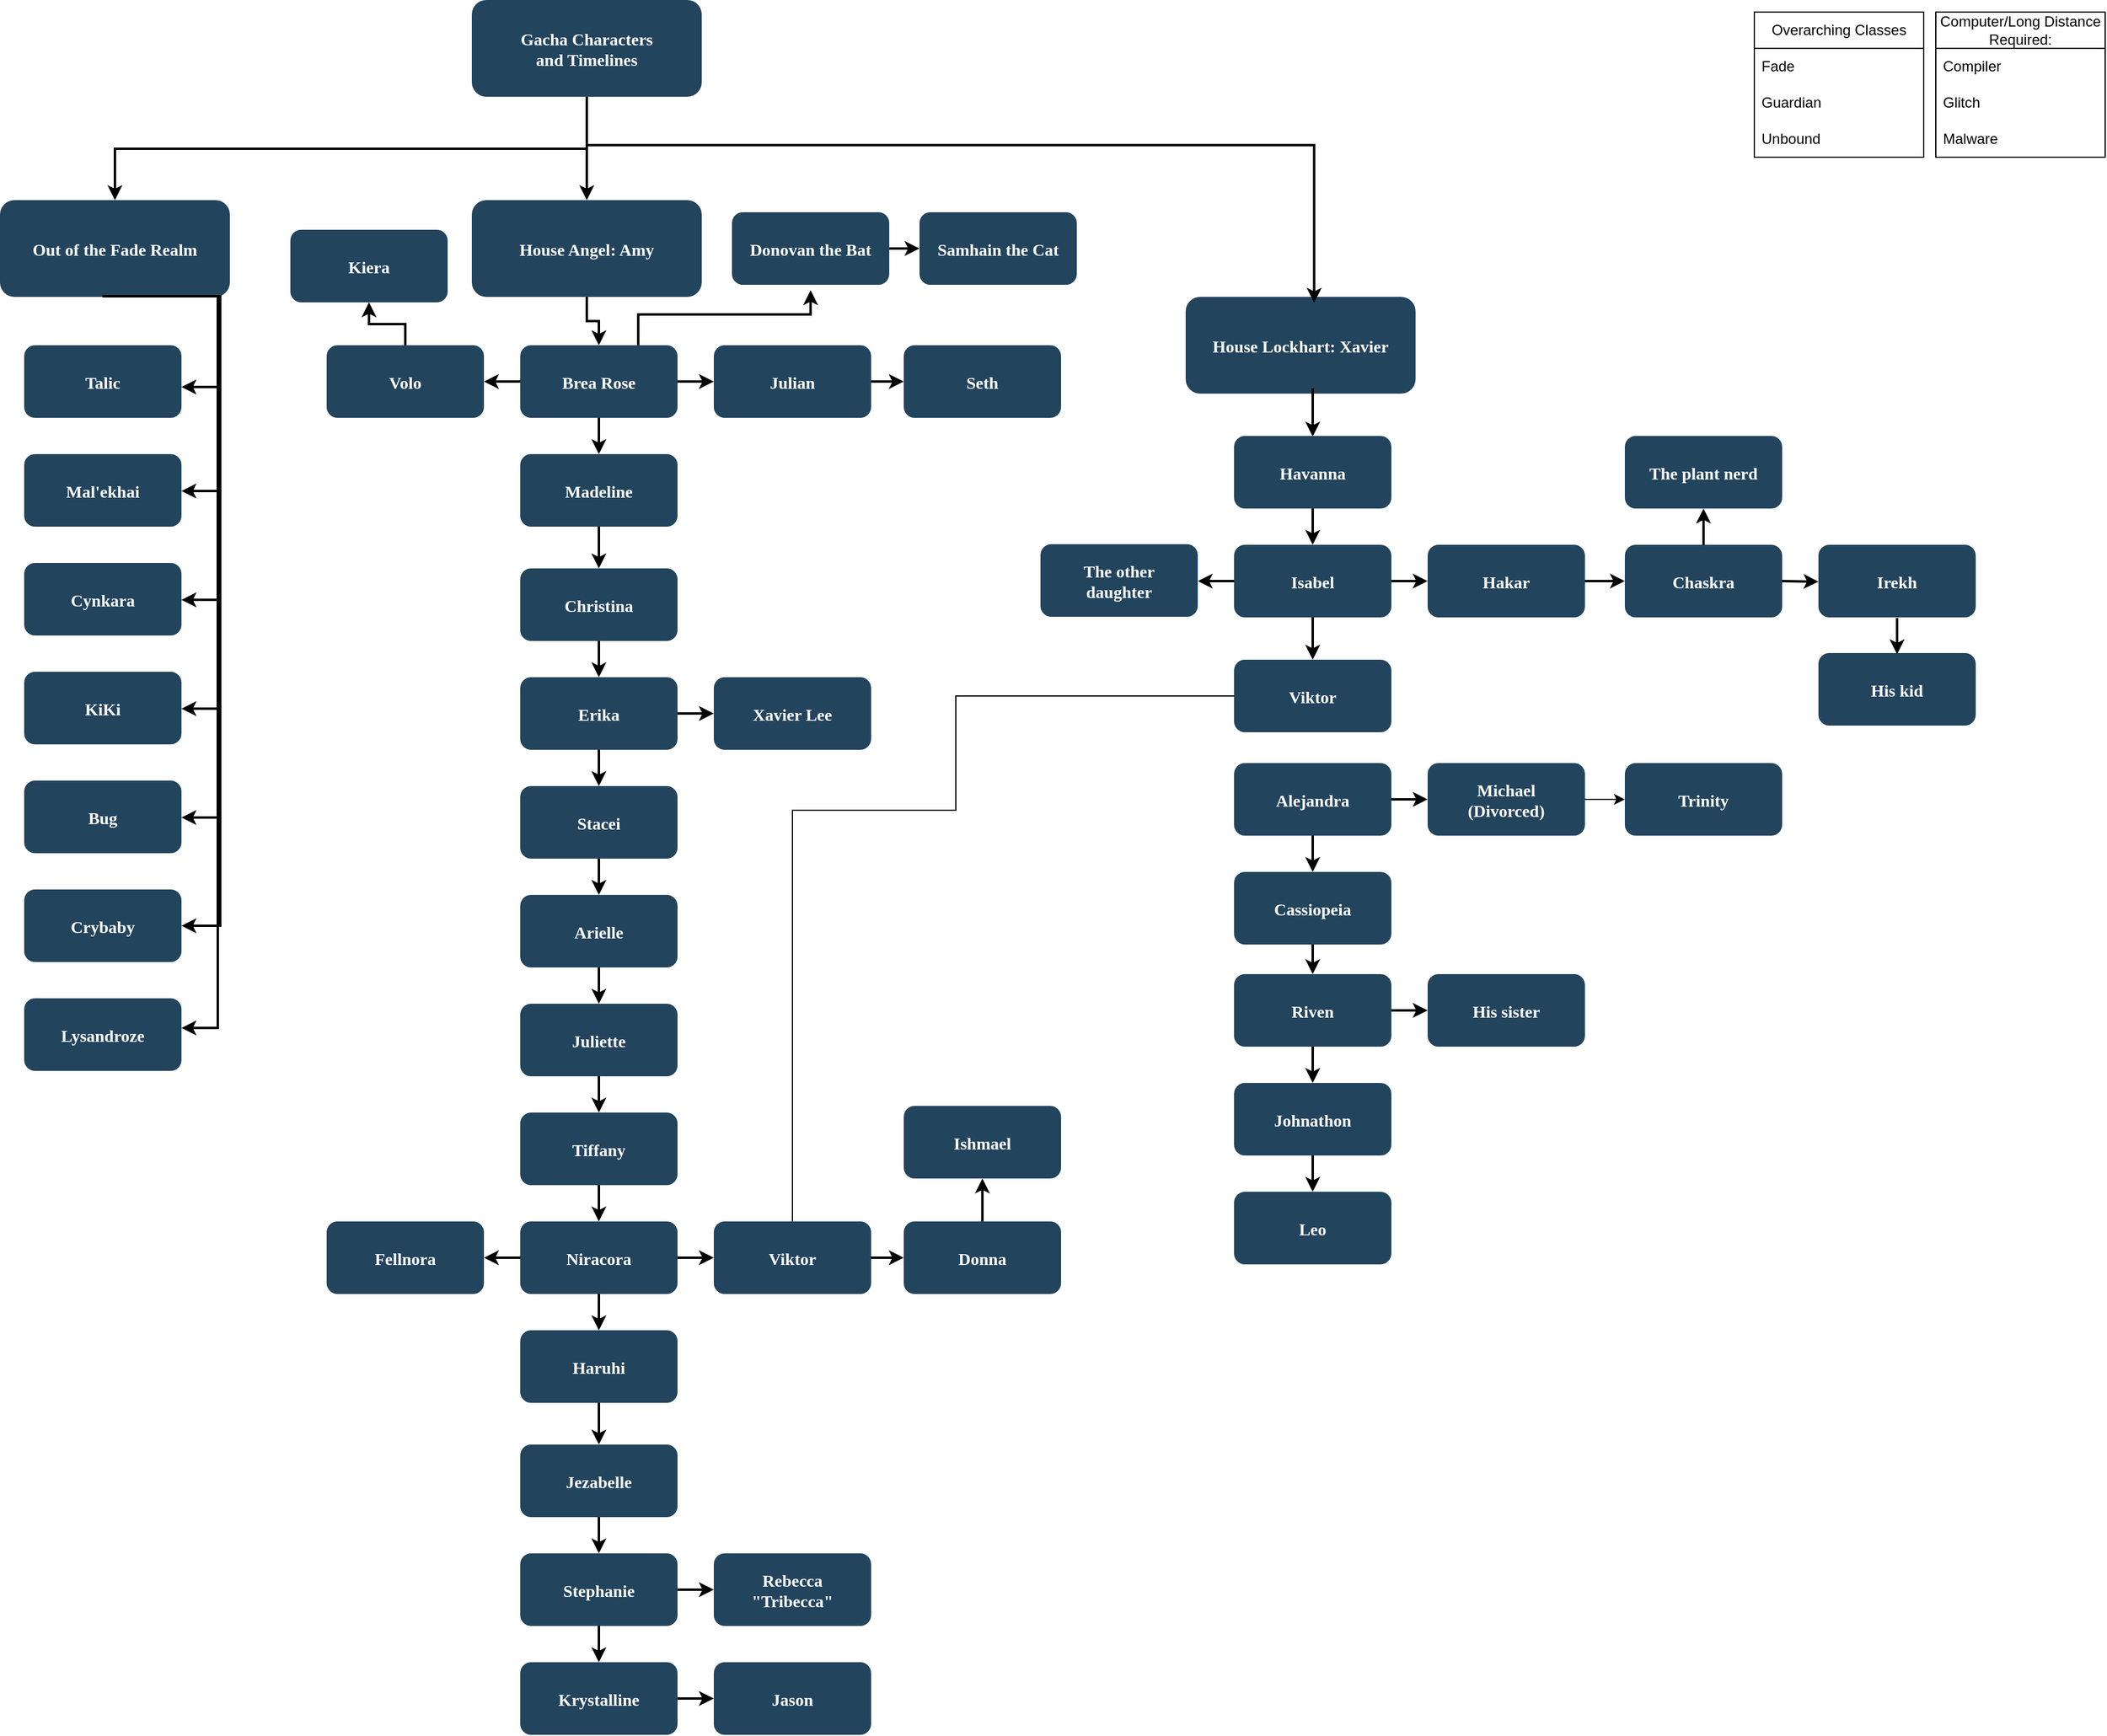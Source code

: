 <mxfile version="25.0.1">
  <diagram name="Page-1" id="2c0d36ab-eaac-3732-788b-9136903baeff">
    <mxGraphModel dx="2271" dy="1514" grid="1" gridSize="10" guides="1" tooltips="1" connect="1" arrows="1" fold="1" page="1" pageScale="1.5" pageWidth="1169" pageHeight="827" background="none" math="0" shadow="0">
      <root>
        <mxCell id="0" />
        <mxCell id="1" parent="0" />
        <mxCell id="2" value="Gacha Characters&#xa;and Timelines" style="rounded=1;fillColor=#23445D;gradientColor=none;strokeColor=none;fontColor=#FFFFFF;fontStyle=1;fontFamily=Tahoma;fontSize=14" parent="1" vertex="1">
          <mxGeometry x="400" width="190" height="80" as="geometry" />
        </mxCell>
        <mxCell id="10" value="House Lockhart: Xavier" style="rounded=1;fillColor=#23445D;gradientColor=none;strokeColor=none;fontColor=#FFFFFF;fontStyle=1;fontFamily=Tahoma;fontSize=14" parent="1" vertex="1">
          <mxGeometry x="990" y="245.5" width="190" height="80" as="geometry" />
        </mxCell>
        <mxCell id="12" value="House Angel: Amy" style="rounded=1;fillColor=#23445D;gradientColor=none;strokeColor=none;fontColor=#FFFFFF;fontStyle=1;fontFamily=Tahoma;fontSize=14" parent="1" vertex="1">
          <mxGeometry x="400.0" y="165.5" width="190" height="80" as="geometry" />
        </mxCell>
        <mxCell id="13" value="Out of the Fade Realm" style="rounded=1;fillColor=#23445D;gradientColor=none;strokeColor=none;fontColor=#FFFFFF;fontStyle=1;fontFamily=Tahoma;fontSize=14" parent="1" vertex="1">
          <mxGeometry x="10" y="165.5" width="190" height="80" as="geometry" />
        </mxCell>
        <mxCell id="16" value="Talic" style="rounded=1;fillColor=#23445D;gradientColor=none;strokeColor=none;fontColor=#FFFFFF;fontStyle=1;fontFamily=Tahoma;fontSize=14" parent="1" vertex="1">
          <mxGeometry x="30" y="285.5" width="130" height="60" as="geometry" />
        </mxCell>
        <mxCell id="17" value="Mal&#39;ekhai" style="rounded=1;fillColor=#23445D;gradientColor=none;strokeColor=none;fontColor=#FFFFFF;fontStyle=1;fontFamily=Tahoma;fontSize=14" parent="1" vertex="1">
          <mxGeometry x="30" y="375.5" width="130" height="60" as="geometry" />
        </mxCell>
        <mxCell id="18" value="Cynkara" style="rounded=1;fillColor=#23445D;gradientColor=none;strokeColor=none;fontColor=#FFFFFF;fontStyle=1;fontFamily=Tahoma;fontSize=14" parent="1" vertex="1">
          <mxGeometry x="30" y="465.5" width="130" height="60" as="geometry" />
        </mxCell>
        <mxCell id="19" value="KiKi" style="rounded=1;fillColor=#23445D;gradientColor=none;strokeColor=none;fontColor=#FFFFFF;fontStyle=1;fontFamily=Tahoma;fontSize=14" parent="1" vertex="1">
          <mxGeometry x="30" y="555.5" width="130" height="60" as="geometry" />
        </mxCell>
        <mxCell id="20" value="Bug" style="rounded=1;fillColor=#23445D;gradientColor=none;strokeColor=none;fontColor=#FFFFFF;fontStyle=1;fontFamily=Tahoma;fontSize=14" parent="1" vertex="1">
          <mxGeometry x="30" y="645.5" width="130" height="60" as="geometry" />
        </mxCell>
        <mxCell id="23" value="Crybaby" style="rounded=1;fillColor=#23445D;gradientColor=none;strokeColor=none;fontColor=#FFFFFF;fontStyle=1;fontFamily=Tahoma;fontSize=14" parent="1" vertex="1">
          <mxGeometry x="30" y="735.5" width="130" height="60" as="geometry" />
        </mxCell>
        <mxCell id="30" value="Madeline" style="rounded=1;fillColor=#23445D;gradientColor=none;strokeColor=none;fontColor=#FFFFFF;fontStyle=1;fontFamily=Tahoma;fontSize=14" parent="1" vertex="1">
          <mxGeometry x="440" y="375.5" width="130" height="60" as="geometry" />
        </mxCell>
        <mxCell id="32" value="Erika" style="rounded=1;fillColor=#23445D;gradientColor=none;strokeColor=none;fontColor=#FFFFFF;fontStyle=1;fontFamily=Tahoma;fontSize=14" parent="1" vertex="1">
          <mxGeometry x="440" y="560" width="130" height="60" as="geometry" />
        </mxCell>
        <mxCell id="33" value="Brea Rose" style="rounded=1;fillColor=#23445D;gradientColor=none;strokeColor=none;fontColor=#FFFFFF;fontStyle=1;fontFamily=Tahoma;fontSize=14" parent="1" vertex="1">
          <mxGeometry x="440" y="285.5" width="130" height="60" as="geometry" />
        </mxCell>
        <mxCell id="59" value="" style="edgeStyle=elbowEdgeStyle;elbow=vertical;strokeWidth=2;rounded=0" parent="1" source="2" target="12" edge="1">
          <mxGeometry x="347" y="225.5" width="100" height="100" as="geometry">
            <mxPoint x="862.0" y="105.5" as="sourcePoint" />
            <mxPoint x="1467.0" y="175.5" as="targetPoint" />
          </mxGeometry>
        </mxCell>
        <mxCell id="61" value="" style="edgeStyle=elbowEdgeStyle;elbow=vertical;strokeWidth=2;rounded=0" parent="1" source="2" target="13" edge="1">
          <mxGeometry x="-23" y="135.5" width="100" height="100" as="geometry">
            <mxPoint x="-23" y="65.5" as="sourcePoint" />
            <mxPoint x="77" y="-34.5" as="targetPoint" />
          </mxGeometry>
        </mxCell>
        <mxCell id="64" value="" style="edgeStyle=elbowEdgeStyle;elbow=horizontal;strokeWidth=2;rounded=0" parent="1" source="13" target="16" edge="1">
          <mxGeometry x="-23" y="135.5" width="100" height="100" as="geometry">
            <mxPoint x="-23" y="65.5" as="sourcePoint" />
            <mxPoint x="77" y="-34.5" as="targetPoint" />
            <Array as="points">
              <mxPoint x="190" y="320" />
            </Array>
          </mxGeometry>
        </mxCell>
        <mxCell id="65" value="" style="edgeStyle=elbowEdgeStyle;elbow=horizontal;strokeWidth=2;rounded=0" parent="1" source="13" target="17" edge="1">
          <mxGeometry x="-23" y="135.5" width="100" height="100" as="geometry">
            <mxPoint x="-23" y="65.5" as="sourcePoint" />
            <mxPoint x="77" y="-34.5" as="targetPoint" />
            <Array as="points">
              <mxPoint x="190" y="406" />
            </Array>
          </mxGeometry>
        </mxCell>
        <mxCell id="66" value="" style="edgeStyle=elbowEdgeStyle;elbow=horizontal;strokeWidth=2;rounded=0" parent="1" source="13" target="18" edge="1">
          <mxGeometry x="-23" y="135.5" width="100" height="100" as="geometry">
            <mxPoint x="-23" y="65.5" as="sourcePoint" />
            <mxPoint x="77" y="-34.5" as="targetPoint" />
            <Array as="points">
              <mxPoint x="190" y="496" />
            </Array>
          </mxGeometry>
        </mxCell>
        <mxCell id="67" value="" style="edgeStyle=elbowEdgeStyle;elbow=horizontal;strokeWidth=2;rounded=0" parent="1" source="13" target="19" edge="1">
          <mxGeometry x="-23" y="135.5" width="100" height="100" as="geometry">
            <mxPoint x="-23" y="65.5" as="sourcePoint" />
            <mxPoint x="77" y="-34.5" as="targetPoint" />
            <Array as="points">
              <mxPoint x="190" y="586" />
            </Array>
          </mxGeometry>
        </mxCell>
        <mxCell id="68" value="" style="edgeStyle=elbowEdgeStyle;elbow=horizontal;strokeWidth=2;rounded=0" parent="1" source="13" target="20" edge="1">
          <mxGeometry x="-23" y="135.5" width="100" height="100" as="geometry">
            <mxPoint x="-23" y="65.5" as="sourcePoint" />
            <mxPoint x="77" y="-34.5" as="targetPoint" />
            <Array as="points">
              <mxPoint x="190" y="676" />
            </Array>
          </mxGeometry>
        </mxCell>
        <mxCell id="69" value="" style="edgeStyle=elbowEdgeStyle;elbow=horizontal;strokeWidth=2;rounded=0;entryX=1;entryY=0.5;entryDx=0;entryDy=0;exitX=0.446;exitY=0.994;exitDx=0;exitDy=0;exitPerimeter=0;" parent="1" source="13" target="23" edge="1">
          <mxGeometry x="-23" y="135.5" width="100" height="100" as="geometry">
            <mxPoint x="192" y="245.5" as="sourcePoint" />
            <mxPoint x="150" y="765.5" as="targetPoint" />
            <Array as="points">
              <mxPoint x="192" y="495.5" />
            </Array>
          </mxGeometry>
        </mxCell>
        <mxCell id="73" value="" style="edgeStyle=elbowEdgeStyle;elbow=horizontal;strokeWidth=2;rounded=0;exitX=0.5;exitY=1;exitDx=0;exitDy=0;" parent="1" source="33" target="30" edge="1">
          <mxGeometry x="-23" y="135.5" width="100" height="100" as="geometry">
            <mxPoint x="672" y="315.5" as="sourcePoint" />
            <mxPoint x="157" y="-34.5" as="targetPoint" />
            <Array as="points">
              <mxPoint x="505" y="370" />
            </Array>
          </mxGeometry>
        </mxCell>
        <mxCell id="102" value="" style="edgeStyle=elbowEdgeStyle;elbow=vertical;strokeWidth=2;rounded=0" parent="1" source="12" target="33" edge="1">
          <mxGeometry x="-23" y="135.5" width="100" height="100" as="geometry">
            <mxPoint x="57" y="65.5" as="sourcePoint" />
            <mxPoint x="157" y="-34.5" as="targetPoint" />
          </mxGeometry>
        </mxCell>
        <mxCell id="103" value="" style="edgeStyle=elbowEdgeStyle;elbow=vertical;strokeWidth=2;rounded=0" parent="1" edge="1">
          <mxGeometry x="-23" y="135.5" width="100" height="100" as="geometry">
            <mxPoint x="1095.0" y="321.0" as="sourcePoint" />
            <mxPoint x="1095" y="361" as="targetPoint" />
          </mxGeometry>
        </mxCell>
        <mxCell id="lK6diUsmbHhOEuIBp3vJ-125" value="" style="edgeStyle=elbowEdgeStyle;elbow=vertical;strokeWidth=2;rounded=0;entryX=0.559;entryY=0.061;entryDx=0;entryDy=0;entryPerimeter=0;exitX=0.5;exitY=1;exitDx=0;exitDy=0;" edge="1" parent="1" source="2" target="10">
          <mxGeometry x="347" y="225.5" width="100" height="100" as="geometry">
            <mxPoint x="490" y="130" as="sourcePoint" />
            <mxPoint x="675" y="220" as="targetPoint" />
            <Array as="points">
              <mxPoint x="800" y="120" />
            </Array>
          </mxGeometry>
        </mxCell>
        <mxCell id="lK6diUsmbHhOEuIBp3vJ-126" value="" style="edgeStyle=elbowEdgeStyle;elbow=horizontal;strokeWidth=2;rounded=0;exitX=0.5;exitY=1;exitDx=0;exitDy=0;entryX=0.5;entryY=0;entryDx=0;entryDy=0;" edge="1" parent="1" target="32">
          <mxGeometry x="-23" y="135.5" width="100" height="100" as="geometry">
            <mxPoint x="505" y="530" as="sourcePoint" />
            <mxPoint x="590" y="564.5" as="targetPoint" />
            <Array as="points" />
          </mxGeometry>
        </mxCell>
        <mxCell id="lK6diUsmbHhOEuIBp3vJ-133" value="Arielle" style="rounded=1;fillColor=#23445D;gradientColor=none;strokeColor=none;fontColor=#FFFFFF;fontStyle=1;fontFamily=Tahoma;fontSize=14" vertex="1" parent="1">
          <mxGeometry x="440" y="740" width="130" height="60" as="geometry" />
        </mxCell>
        <mxCell id="lK6diUsmbHhOEuIBp3vJ-134" value="Juliette" style="rounded=1;fillColor=#23445D;gradientColor=none;strokeColor=none;fontColor=#FFFFFF;fontStyle=1;fontFamily=Tahoma;fontSize=14" vertex="1" parent="1">
          <mxGeometry x="440" y="830" width="130" height="60" as="geometry" />
        </mxCell>
        <mxCell id="lK6diUsmbHhOEuIBp3vJ-135" value="Stacei" style="rounded=1;fillColor=#23445D;gradientColor=none;strokeColor=none;fontColor=#FFFFFF;fontStyle=1;fontFamily=Tahoma;fontSize=14" vertex="1" parent="1">
          <mxGeometry x="440" y="650" width="130" height="60" as="geometry" />
        </mxCell>
        <mxCell id="lK6diUsmbHhOEuIBp3vJ-136" value="" style="edgeStyle=elbowEdgeStyle;elbow=horizontal;strokeWidth=2;rounded=0;exitX=0.5;exitY=1;exitDx=0;exitDy=0;" edge="1" parent="1" source="lK6diUsmbHhOEuIBp3vJ-135" target="lK6diUsmbHhOEuIBp3vJ-133">
          <mxGeometry x="-23" y="135.5" width="100" height="100" as="geometry">
            <mxPoint x="672" y="689.5" as="sourcePoint" />
            <mxPoint x="157" y="339.5" as="targetPoint" />
            <Array as="points">
              <mxPoint x="505" y="744" />
            </Array>
          </mxGeometry>
        </mxCell>
        <mxCell id="lK6diUsmbHhOEuIBp3vJ-137" value="" style="edgeStyle=elbowEdgeStyle;elbow=vertical;strokeWidth=2;rounded=0" edge="1" parent="1" target="lK6diUsmbHhOEuIBp3vJ-135">
          <mxGeometry x="-23" y="135.5" width="100" height="100" as="geometry">
            <mxPoint x="505" y="620" as="sourcePoint" />
            <mxPoint x="157" y="339.5" as="targetPoint" />
          </mxGeometry>
        </mxCell>
        <mxCell id="lK6diUsmbHhOEuIBp3vJ-138" value="" style="edgeStyle=elbowEdgeStyle;elbow=horizontal;strokeWidth=2;rounded=0;exitX=0.5;exitY=1;exitDx=0;exitDy=0;entryX=0.5;entryY=0;entryDx=0;entryDy=0;" edge="1" parent="1" source="lK6diUsmbHhOEuIBp3vJ-133" target="lK6diUsmbHhOEuIBp3vJ-134">
          <mxGeometry x="-23" y="135.5" width="100" height="100" as="geometry">
            <mxPoint x="590" y="814" as="sourcePoint" />
            <mxPoint x="590" y="844" as="targetPoint" />
            <Array as="points" />
          </mxGeometry>
        </mxCell>
        <mxCell id="lK6diUsmbHhOEuIBp3vJ-139" value="Julian" style="rounded=1;fillColor=#23445D;gradientColor=none;strokeColor=none;fontColor=#FFFFFF;fontStyle=1;fontFamily=Tahoma;fontSize=14" vertex="1" parent="1">
          <mxGeometry x="600" y="285.5" width="130" height="60" as="geometry" />
        </mxCell>
        <mxCell id="lK6diUsmbHhOEuIBp3vJ-140" value="Seth" style="rounded=1;fillColor=#23445D;gradientColor=none;strokeColor=none;fontColor=#FFFFFF;fontStyle=1;fontFamily=Tahoma;fontSize=14" vertex="1" parent="1">
          <mxGeometry x="757" y="285.5" width="130" height="60" as="geometry" />
        </mxCell>
        <mxCell id="lK6diUsmbHhOEuIBp3vJ-141" value="" style="edgeStyle=elbowEdgeStyle;elbow=vertical;strokeWidth=2;rounded=0;exitX=1;exitY=0.5;exitDx=0;exitDy=0;entryX=0;entryY=0.5;entryDx=0;entryDy=0;" edge="1" parent="1" source="lK6diUsmbHhOEuIBp3vJ-139" target="lK6diUsmbHhOEuIBp3vJ-140">
          <mxGeometry x="-23" y="135.5" width="100" height="100" as="geometry">
            <mxPoint x="670" y="420" as="sourcePoint" />
            <mxPoint x="670" y="460" as="targetPoint" />
          </mxGeometry>
        </mxCell>
        <mxCell id="lK6diUsmbHhOEuIBp3vJ-142" value="" style="edgeStyle=elbowEdgeStyle;elbow=vertical;strokeWidth=2;rounded=0;exitX=1;exitY=0.5;exitDx=0;exitDy=0;entryX=0;entryY=0.5;entryDx=0;entryDy=0;" edge="1" parent="1" source="33" target="lK6diUsmbHhOEuIBp3vJ-139">
          <mxGeometry x="-23" y="135.5" width="100" height="100" as="geometry">
            <mxPoint x="580" y="320" as="sourcePoint" />
            <mxPoint x="590" y="290" as="targetPoint" />
          </mxGeometry>
        </mxCell>
        <mxCell id="lK6diUsmbHhOEuIBp3vJ-143" value="Lysandroze" style="rounded=1;fillColor=#23445D;gradientColor=none;strokeColor=none;fontColor=#FFFFFF;fontStyle=1;fontFamily=Tahoma;fontSize=14" vertex="1" parent="1">
          <mxGeometry x="30" y="825.5" width="130" height="60" as="geometry" />
        </mxCell>
        <mxCell id="lK6diUsmbHhOEuIBp3vJ-145" value="" style="edgeStyle=elbowEdgeStyle;elbow=horizontal;strokeWidth=2;rounded=0;" edge="1" parent="1">
          <mxGeometry x="-23" y="135.5" width="100" height="100" as="geometry">
            <mxPoint x="190" y="245" as="sourcePoint" />
            <mxPoint x="160" y="850" as="targetPoint" />
            <Array as="points">
              <mxPoint x="190" y="850" />
            </Array>
          </mxGeometry>
        </mxCell>
        <mxCell id="lK6diUsmbHhOEuIBp3vJ-146" value="Volo" style="rounded=1;fillColor=#23445D;gradientColor=none;strokeColor=none;fontColor=#FFFFFF;fontStyle=1;fontFamily=Tahoma;fontSize=14" vertex="1" parent="1">
          <mxGeometry x="280" y="285.5" width="130" height="60" as="geometry" />
        </mxCell>
        <mxCell id="lK6diUsmbHhOEuIBp3vJ-147" value="" style="edgeStyle=elbowEdgeStyle;elbow=vertical;strokeWidth=2;rounded=0;exitX=0;exitY=0.5;exitDx=0;exitDy=0;entryX=1;entryY=0.5;entryDx=0;entryDy=0;" edge="1" parent="1" source="33" target="lK6diUsmbHhOEuIBp3vJ-146">
          <mxGeometry x="-23" y="135.5" width="100" height="100" as="geometry">
            <mxPoint x="310" y="410" as="sourcePoint" />
            <mxPoint x="340" y="410" as="targetPoint" />
          </mxGeometry>
        </mxCell>
        <mxCell id="lK6diUsmbHhOEuIBp3vJ-150" value="Kiera" style="rounded=1;fillColor=#23445D;gradientColor=none;strokeColor=none;fontColor=#FFFFFF;fontStyle=1;fontFamily=Tahoma;fontSize=14" vertex="1" parent="1">
          <mxGeometry x="250" y="190" width="130" height="60" as="geometry" />
        </mxCell>
        <mxCell id="lK6diUsmbHhOEuIBp3vJ-151" value="" style="edgeStyle=elbowEdgeStyle;elbow=vertical;strokeWidth=2;rounded=0;exitX=0.5;exitY=0;exitDx=0;exitDy=0;entryX=0.5;entryY=1;entryDx=0;entryDy=0;" edge="1" parent="1" source="lK6diUsmbHhOEuIBp3vJ-146" target="lK6diUsmbHhOEuIBp3vJ-150">
          <mxGeometry x="-23" y="135.5" width="100" height="100" as="geometry">
            <mxPoint x="330" y="400" as="sourcePoint" />
            <mxPoint x="300" y="400" as="targetPoint" />
          </mxGeometry>
        </mxCell>
        <mxCell id="lK6diUsmbHhOEuIBp3vJ-154" value="Donovan the Bat" style="rounded=1;fillColor=#23445D;gradientColor=none;strokeColor=none;fontColor=#FFFFFF;fontStyle=1;fontFamily=Tahoma;fontSize=14" vertex="1" parent="1">
          <mxGeometry x="615" y="175.5" width="130" height="60" as="geometry" />
        </mxCell>
        <mxCell id="lK6diUsmbHhOEuIBp3vJ-155" value="" style="edgeStyle=elbowEdgeStyle;elbow=vertical;strokeWidth=2;rounded=0;exitX=0.75;exitY=0;exitDx=0;exitDy=0;" edge="1" parent="1" source="33">
          <mxGeometry x="-23" y="135.5" width="100" height="100" as="geometry">
            <mxPoint x="620" y="250" as="sourcePoint" />
            <mxPoint x="680" y="240" as="targetPoint" />
            <Array as="points">
              <mxPoint x="610" y="260" />
            </Array>
          </mxGeometry>
        </mxCell>
        <mxCell id="lK6diUsmbHhOEuIBp3vJ-156" value="" style="edgeStyle=elbowEdgeStyle;elbow=vertical;strokeWidth=2;rounded=0;exitX=1;exitY=0.5;exitDx=0;exitDy=0;" edge="1" parent="1" source="lK6diUsmbHhOEuIBp3vJ-154">
          <mxGeometry x="-23" y="135.5" width="100" height="100" as="geometry">
            <mxPoint x="760" y="220" as="sourcePoint" />
            <mxPoint x="770" y="205" as="targetPoint" />
          </mxGeometry>
        </mxCell>
        <mxCell id="lK6diUsmbHhOEuIBp3vJ-157" value="Samhain the Cat" style="rounded=1;fillColor=#23445D;gradientColor=none;strokeColor=none;fontColor=#FFFFFF;fontStyle=1;fontFamily=Tahoma;fontSize=14" vertex="1" parent="1">
          <mxGeometry x="770" y="175.5" width="130" height="60" as="geometry" />
        </mxCell>
        <mxCell id="lK6diUsmbHhOEuIBp3vJ-158" value="Niracora" style="rounded=1;fillColor=#23445D;gradientColor=none;strokeColor=none;fontColor=#FFFFFF;fontStyle=1;fontFamily=Tahoma;fontSize=14" vertex="1" parent="1">
          <mxGeometry x="440" y="1010" width="130" height="60" as="geometry" />
        </mxCell>
        <mxCell id="lK6diUsmbHhOEuIBp3vJ-159" value="Haruhi" style="rounded=1;fillColor=#23445D;gradientColor=none;strokeColor=none;fontColor=#FFFFFF;fontStyle=1;fontFamily=Tahoma;fontSize=14" vertex="1" parent="1">
          <mxGeometry x="440" y="1100" width="130" height="60" as="geometry" />
        </mxCell>
        <mxCell id="lK6diUsmbHhOEuIBp3vJ-160" value="Tiffany" style="rounded=1;fillColor=#23445D;gradientColor=none;strokeColor=none;fontColor=#FFFFFF;fontStyle=1;fontFamily=Tahoma;fontSize=14" vertex="1" parent="1">
          <mxGeometry x="440" y="920" width="130" height="60" as="geometry" />
        </mxCell>
        <mxCell id="lK6diUsmbHhOEuIBp3vJ-161" value="" style="edgeStyle=elbowEdgeStyle;elbow=horizontal;strokeWidth=2;rounded=0;exitX=0.5;exitY=1;exitDx=0;exitDy=0;" edge="1" parent="1" source="lK6diUsmbHhOEuIBp3vJ-160" target="lK6diUsmbHhOEuIBp3vJ-158">
          <mxGeometry x="-23" y="135.5" width="100" height="100" as="geometry">
            <mxPoint x="672" y="959.5" as="sourcePoint" />
            <mxPoint x="157" y="609.5" as="targetPoint" />
            <Array as="points">
              <mxPoint x="505" y="1014" />
            </Array>
          </mxGeometry>
        </mxCell>
        <mxCell id="lK6diUsmbHhOEuIBp3vJ-162" value="" style="edgeStyle=elbowEdgeStyle;elbow=vertical;strokeWidth=2;rounded=0" edge="1" parent="1" target="lK6diUsmbHhOEuIBp3vJ-160">
          <mxGeometry x="-23" y="135.5" width="100" height="100" as="geometry">
            <mxPoint x="505" y="890" as="sourcePoint" />
            <mxPoint x="157" y="609.5" as="targetPoint" />
          </mxGeometry>
        </mxCell>
        <mxCell id="lK6diUsmbHhOEuIBp3vJ-163" value="" style="edgeStyle=elbowEdgeStyle;elbow=horizontal;strokeWidth=2;rounded=0;exitX=0.5;exitY=1;exitDx=0;exitDy=0;entryX=0.5;entryY=0;entryDx=0;entryDy=0;" edge="1" parent="1" source="lK6diUsmbHhOEuIBp3vJ-158" target="lK6diUsmbHhOEuIBp3vJ-159">
          <mxGeometry x="-23" y="135.5" width="100" height="100" as="geometry">
            <mxPoint x="590" y="1084" as="sourcePoint" />
            <mxPoint x="590" y="1114" as="targetPoint" />
            <Array as="points" />
          </mxGeometry>
        </mxCell>
        <mxCell id="lK6diUsmbHhOEuIBp3vJ-164" value="Xavier Lee" style="rounded=1;fillColor=#23445D;gradientColor=none;strokeColor=none;fontColor=#FFFFFF;fontStyle=1;fontFamily=Tahoma;fontSize=14" vertex="1" parent="1">
          <mxGeometry x="600" y="560" width="130" height="60" as="geometry" />
        </mxCell>
        <mxCell id="lK6diUsmbHhOEuIBp3vJ-165" value="" style="edgeStyle=elbowEdgeStyle;elbow=vertical;strokeWidth=2;rounded=0;exitX=1;exitY=0.5;exitDx=0;exitDy=0;entryX=0;entryY=0.5;entryDx=0;entryDy=0;" edge="1" parent="1" source="32" target="lK6diUsmbHhOEuIBp3vJ-164">
          <mxGeometry x="-23" y="135.5" width="100" height="100" as="geometry">
            <mxPoint x="650" y="664.5" as="sourcePoint" />
            <mxPoint x="650" y="695" as="targetPoint" />
          </mxGeometry>
        </mxCell>
        <mxCell id="lK6diUsmbHhOEuIBp3vJ-167" value="Donna" style="rounded=1;fillColor=#23445D;gradientColor=none;strokeColor=none;fontColor=#FFFFFF;fontStyle=1;fontFamily=Tahoma;fontSize=14" vertex="1" parent="1">
          <mxGeometry x="757" y="1010" width="130" height="60" as="geometry" />
        </mxCell>
        <mxCell id="lK6diUsmbHhOEuIBp3vJ-168" value="" style="edgeStyle=elbowEdgeStyle;elbow=vertical;strokeWidth=2;rounded=0;exitX=1;exitY=0.5;exitDx=0;exitDy=0;entryX=0;entryY=0.5;entryDx=0;entryDy=0;" edge="1" parent="1" source="lK6diUsmbHhOEuIBp3vJ-166" target="lK6diUsmbHhOEuIBp3vJ-167">
          <mxGeometry x="-23" y="135.5" width="100" height="100" as="geometry">
            <mxPoint x="670" y="1144.5" as="sourcePoint" />
            <mxPoint x="670" y="1184.5" as="targetPoint" />
          </mxGeometry>
        </mxCell>
        <mxCell id="lK6diUsmbHhOEuIBp3vJ-169" value="" style="edgeStyle=elbowEdgeStyle;elbow=vertical;strokeWidth=2;rounded=0;exitX=1;exitY=0.5;exitDx=0;exitDy=0;entryX=0;entryY=0.5;entryDx=0;entryDy=0;" edge="1" parent="1" source="lK6diUsmbHhOEuIBp3vJ-158" target="lK6diUsmbHhOEuIBp3vJ-166">
          <mxGeometry x="-23" y="135.5" width="100" height="100" as="geometry">
            <mxPoint x="660" y="1124.5" as="sourcePoint" />
            <mxPoint x="687" y="1124.5" as="targetPoint" />
          </mxGeometry>
        </mxCell>
        <mxCell id="lK6diUsmbHhOEuIBp3vJ-170" value="Jezabelle" style="rounded=1;fillColor=#23445D;gradientColor=none;strokeColor=none;fontColor=#FFFFFF;fontStyle=1;fontFamily=Tahoma;fontSize=14" vertex="1" parent="1">
          <mxGeometry x="440" y="1194.5" width="130" height="60" as="geometry" />
        </mxCell>
        <mxCell id="lK6diUsmbHhOEuIBp3vJ-171" value="" style="edgeStyle=elbowEdgeStyle;elbow=vertical;strokeWidth=2;rounded=0;exitX=1;exitY=0.5;exitDx=0;exitDy=0;entryX=0;entryY=0.5;entryDx=0;entryDy=0;" edge="1" parent="1" source="lK6diUsmbHhOEuIBp3vJ-272" target="lK6diUsmbHhOEuIBp3vJ-269">
          <mxGeometry x="-23" y="135.5" width="100" height="100" as="geometry">
            <mxPoint x="610" y="1194.5" as="sourcePoint" />
            <mxPoint x="600" y="1224.5" as="targetPoint" />
          </mxGeometry>
        </mxCell>
        <mxCell id="lK6diUsmbHhOEuIBp3vJ-269" value="Rebecca&#xa;&quot;Tribecca&quot;" style="rounded=1;fillColor=#23445D;gradientColor=none;strokeColor=none;fontColor=#FFFFFF;fontStyle=1;fontFamily=Tahoma;fontSize=14" vertex="1" parent="1">
          <mxGeometry x="600" y="1284.5" width="130" height="60" as="geometry" />
        </mxCell>
        <mxCell id="lK6diUsmbHhOEuIBp3vJ-270" value="" style="edgeStyle=elbowEdgeStyle;elbow=vertical;strokeWidth=2;rounded=0;exitX=0.5;exitY=1;exitDx=0;exitDy=0;entryX=0.5;entryY=0;entryDx=0;entryDy=0;" edge="1" parent="1" source="lK6diUsmbHhOEuIBp3vJ-159" target="lK6diUsmbHhOEuIBp3vJ-170">
          <mxGeometry x="-23" y="135.5" width="100" height="100" as="geometry">
            <mxPoint x="600" y="1154.5" as="sourcePoint" />
            <mxPoint x="630" y="1154.5" as="targetPoint" />
          </mxGeometry>
        </mxCell>
        <mxCell id="lK6diUsmbHhOEuIBp3vJ-271" value="" style="edgeStyle=elbowEdgeStyle;elbow=vertical;strokeWidth=2;rounded=0;exitX=0.5;exitY=1;exitDx=0;exitDy=0;" edge="1" parent="1" source="lK6diUsmbHhOEuIBp3vJ-170">
          <mxGeometry x="-23" y="135.5" width="100" height="100" as="geometry">
            <mxPoint x="510" y="1284.5" as="sourcePoint" />
            <mxPoint x="505" y="1284.5" as="targetPoint" />
          </mxGeometry>
        </mxCell>
        <mxCell id="lK6diUsmbHhOEuIBp3vJ-272" value="Stephanie" style="rounded=1;fillColor=#23445D;gradientColor=none;strokeColor=none;fontColor=#FFFFFF;fontStyle=1;fontFamily=Tahoma;fontSize=14" vertex="1" parent="1">
          <mxGeometry x="440" y="1284.5" width="130" height="60" as="geometry" />
        </mxCell>
        <mxCell id="lK6diUsmbHhOEuIBp3vJ-273" value="" style="edgeStyle=elbowEdgeStyle;elbow=vertical;strokeWidth=2;rounded=0;exitX=1;exitY=0.5;exitDx=0;exitDy=0;entryX=0;entryY=0.5;entryDx=0;entryDy=0;" edge="1" parent="1" source="lK6diUsmbHhOEuIBp3vJ-292" target="lK6diUsmbHhOEuIBp3vJ-274">
          <mxGeometry x="-23" y="135.5" width="100" height="100" as="geometry">
            <mxPoint x="600" y="1304.5" as="sourcePoint" />
            <mxPoint x="600" y="1314.5" as="targetPoint" />
          </mxGeometry>
        </mxCell>
        <mxCell id="lK6diUsmbHhOEuIBp3vJ-274" value="Jason" style="rounded=1;fillColor=#23445D;gradientColor=none;strokeColor=none;fontColor=#FFFFFF;fontStyle=1;fontFamily=Tahoma;fontSize=14" vertex="1" parent="1">
          <mxGeometry x="600" y="1374.5" width="130" height="60" as="geometry" />
        </mxCell>
        <mxCell id="lK6diUsmbHhOEuIBp3vJ-284" value="Isabel" style="rounded=1;fillColor=#23445D;gradientColor=none;strokeColor=none;fontColor=#FFFFFF;fontStyle=1;fontFamily=Tahoma;fontSize=14" vertex="1" parent="1">
          <mxGeometry x="1030" y="450.5" width="130" height="60" as="geometry" />
        </mxCell>
        <mxCell id="lK6diUsmbHhOEuIBp3vJ-285" value="Alejandra" style="rounded=1;fillColor=#23445D;gradientColor=none;strokeColor=none;fontColor=#FFFFFF;fontStyle=1;fontFamily=Tahoma;fontSize=14" vertex="1" parent="1">
          <mxGeometry x="1030" y="631" width="130" height="60" as="geometry" />
        </mxCell>
        <mxCell id="lK6diUsmbHhOEuIBp3vJ-286" value="Havanna" style="rounded=1;fillColor=#23445D;gradientColor=none;strokeColor=none;fontColor=#FFFFFF;fontStyle=1;fontFamily=Tahoma;fontSize=14" vertex="1" parent="1">
          <mxGeometry x="1030" y="360.5" width="130" height="60" as="geometry" />
        </mxCell>
        <mxCell id="lK6diUsmbHhOEuIBp3vJ-287" value="" style="edgeStyle=elbowEdgeStyle;elbow=horizontal;strokeWidth=2;rounded=0;exitX=0.5;exitY=1;exitDx=0;exitDy=0;" edge="1" parent="1" source="lK6diUsmbHhOEuIBp3vJ-286" target="lK6diUsmbHhOEuIBp3vJ-284">
          <mxGeometry x="-23" y="135.5" width="100" height="100" as="geometry">
            <mxPoint x="1262" y="400" as="sourcePoint" />
            <mxPoint x="747" y="50" as="targetPoint" />
            <Array as="points">
              <mxPoint x="1095" y="454.5" />
            </Array>
          </mxGeometry>
        </mxCell>
        <mxCell id="lK6diUsmbHhOEuIBp3vJ-288" value="" style="edgeStyle=elbowEdgeStyle;elbow=horizontal;strokeWidth=2;rounded=0;exitX=0.5;exitY=1;exitDx=0;exitDy=0;" edge="1" parent="1" source="lK6diUsmbHhOEuIBp3vJ-284">
          <mxGeometry x="-23" y="135.5" width="100" height="100" as="geometry">
            <mxPoint x="1180" y="524.5" as="sourcePoint" />
            <mxPoint x="1095" y="545.5" as="targetPoint" />
            <Array as="points" />
          </mxGeometry>
        </mxCell>
        <mxCell id="lK6diUsmbHhOEuIBp3vJ-289" value="" style="edgeStyle=elbowEdgeStyle;elbow=vertical;strokeWidth=2;rounded=0;entryX=0.5;entryY=0;entryDx=0;entryDy=0;exitX=0.5;exitY=1;exitDx=0;exitDy=0;" edge="1" parent="1" source="lK6diUsmbHhOEuIBp3vJ-285" target="lK6diUsmbHhOEuIBp3vJ-315">
          <mxGeometry x="-23" y="135.5" width="100" height="100" as="geometry">
            <mxPoint x="1095" y="695.5" as="sourcePoint" />
            <mxPoint x="1095" y="706" as="targetPoint" />
          </mxGeometry>
        </mxCell>
        <mxCell id="lK6diUsmbHhOEuIBp3vJ-290" value="Fellnora" style="rounded=1;fillColor=#23445D;gradientColor=none;strokeColor=none;fontColor=#FFFFFF;fontStyle=1;fontFamily=Tahoma;fontSize=14" vertex="1" parent="1">
          <mxGeometry x="280" y="1010" width="130" height="60" as="geometry" />
        </mxCell>
        <mxCell id="lK6diUsmbHhOEuIBp3vJ-291" value="" style="edgeStyle=elbowEdgeStyle;elbow=horizontal;strokeWidth=2;rounded=0;exitX=0;exitY=0.5;exitDx=0;exitDy=0;entryX=1;entryY=0.5;entryDx=0;entryDy=0;" edge="1" parent="1" source="lK6diUsmbHhOEuIBp3vJ-158" target="lK6diUsmbHhOEuIBp3vJ-290">
          <mxGeometry x="-23" y="135.5" width="100" height="100" as="geometry">
            <mxPoint x="370" y="914.5" as="sourcePoint" />
            <mxPoint x="370" y="944.5" as="targetPoint" />
            <Array as="points" />
          </mxGeometry>
        </mxCell>
        <mxCell id="lK6diUsmbHhOEuIBp3vJ-292" value="Krystalline" style="rounded=1;fillColor=#23445D;gradientColor=none;strokeColor=none;fontColor=#FFFFFF;fontStyle=1;fontFamily=Tahoma;fontSize=14" vertex="1" parent="1">
          <mxGeometry x="440" y="1374.5" width="130" height="60" as="geometry" />
        </mxCell>
        <mxCell id="lK6diUsmbHhOEuIBp3vJ-294" value="" style="edgeStyle=elbowEdgeStyle;elbow=vertical;strokeWidth=2;rounded=0;exitX=0.5;exitY=1;exitDx=0;exitDy=0;entryX=0.5;entryY=0;entryDx=0;entryDy=0;" edge="1" parent="1" source="lK6diUsmbHhOEuIBp3vJ-272" target="lK6diUsmbHhOEuIBp3vJ-292">
          <mxGeometry x="-23" y="135.5" width="100" height="100" as="geometry">
            <mxPoint x="370" y="1384.5" as="sourcePoint" />
            <mxPoint x="370" y="1418.5" as="targetPoint" />
          </mxGeometry>
        </mxCell>
        <mxCell id="lK6diUsmbHhOEuIBp3vJ-295" value="" style="edgeStyle=elbowEdgeStyle;elbow=vertical;strokeWidth=2;rounded=0;exitX=0.5;exitY=0;exitDx=0;exitDy=0;entryX=0.5;entryY=1;entryDx=0;entryDy=0;" edge="1" parent="1" source="lK6diUsmbHhOEuIBp3vJ-167" target="lK6diUsmbHhOEuIBp3vJ-296">
          <mxGeometry x="-23" y="135.5" width="100" height="100" as="geometry">
            <mxPoint x="800" y="914.5" as="sourcePoint" />
            <mxPoint x="822" y="984.5" as="targetPoint" />
          </mxGeometry>
        </mxCell>
        <mxCell id="lK6diUsmbHhOEuIBp3vJ-296" value="Ishmael" style="rounded=1;fillColor=#23445D;gradientColor=none;strokeColor=none;fontColor=#FFFFFF;fontStyle=1;fontFamily=Tahoma;fontSize=14" vertex="1" parent="1">
          <mxGeometry x="757" y="914.5" width="130" height="60" as="geometry" />
        </mxCell>
        <mxCell id="lK6diUsmbHhOEuIBp3vJ-298" value="Hakar" style="rounded=1;fillColor=#23445D;gradientColor=none;strokeColor=none;fontColor=#FFFFFF;fontStyle=1;fontFamily=Tahoma;fontSize=14" vertex="1" parent="1">
          <mxGeometry x="1190" y="450.5" width="130" height="60" as="geometry" />
        </mxCell>
        <mxCell id="lK6diUsmbHhOEuIBp3vJ-299" value="Chaskra" style="rounded=1;fillColor=#23445D;gradientColor=none;strokeColor=none;fontColor=#FFFFFF;fontStyle=1;fontFamily=Tahoma;fontSize=14" vertex="1" parent="1">
          <mxGeometry x="1353" y="450.5" width="130" height="60" as="geometry" />
        </mxCell>
        <mxCell id="lK6diUsmbHhOEuIBp3vJ-301" value="" style="edgeStyle=elbowEdgeStyle;elbow=vertical;strokeWidth=2;rounded=0;exitX=1;exitY=0.5;exitDx=0;exitDy=0;entryX=0;entryY=0.5;entryDx=0;entryDy=0;" edge="1" parent="1" source="lK6diUsmbHhOEuIBp3vJ-284" target="lK6diUsmbHhOEuIBp3vJ-298">
          <mxGeometry x="-23" y="135.5" width="100" height="100" as="geometry">
            <mxPoint x="1233" y="565.5" as="sourcePoint" />
            <mxPoint x="1233" y="596" as="targetPoint" />
          </mxGeometry>
        </mxCell>
        <mxCell id="lK6diUsmbHhOEuIBp3vJ-302" value="" style="edgeStyle=elbowEdgeStyle;elbow=vertical;strokeWidth=2;rounded=0;exitX=1;exitY=0.5;exitDx=0;exitDy=0;entryX=0;entryY=0.5;entryDx=0;entryDy=0;" edge="1" parent="1" source="lK6diUsmbHhOEuIBp3vJ-298" target="lK6diUsmbHhOEuIBp3vJ-299">
          <mxGeometry x="-23" y="135.5" width="100" height="100" as="geometry">
            <mxPoint x="1263" y="545.5" as="sourcePoint" />
            <mxPoint x="1263" y="576" as="targetPoint" />
          </mxGeometry>
        </mxCell>
        <mxCell id="lK6diUsmbHhOEuIBp3vJ-303" value="Irekh" style="rounded=1;fillColor=#23445D;gradientColor=none;strokeColor=none;fontColor=#FFFFFF;fontStyle=1;fontFamily=Tahoma;fontSize=14" vertex="1" parent="1">
          <mxGeometry x="1513" y="450.5" width="130" height="60" as="geometry" />
        </mxCell>
        <mxCell id="lK6diUsmbHhOEuIBp3vJ-304" value="" style="edgeStyle=elbowEdgeStyle;elbow=vertical;strokeWidth=2;rounded=0;exitX=1;exitY=0.5;exitDx=0;exitDy=0;entryX=0;entryY=0.5;entryDx=0;entryDy=0;" edge="1" parent="1" source="lK6diUsmbHhOEuIBp3vJ-299">
          <mxGeometry x="-23" y="135.5" width="100" height="100" as="geometry">
            <mxPoint x="1483" y="545.5" as="sourcePoint" />
            <mxPoint x="1513" y="481" as="targetPoint" />
          </mxGeometry>
        </mxCell>
        <mxCell id="lK6diUsmbHhOEuIBp3vJ-305" value="" style="edgeStyle=elbowEdgeStyle;elbow=vertical;strokeWidth=2;rounded=0;exitX=0.5;exitY=0;exitDx=0;exitDy=0;entryX=0.5;entryY=1;entryDx=0;entryDy=0;" edge="1" parent="1" source="lK6diUsmbHhOEuIBp3vJ-299" target="lK6diUsmbHhOEuIBp3vJ-306">
          <mxGeometry x="-23" y="135.5" width="100" height="100" as="geometry">
            <mxPoint x="1423" y="375.5" as="sourcePoint" />
            <mxPoint x="1418" y="430" as="targetPoint" />
            <Array as="points">
              <mxPoint x="1360" y="430" />
            </Array>
          </mxGeometry>
        </mxCell>
        <mxCell id="lK6diUsmbHhOEuIBp3vJ-306" value="The plant nerd" style="rounded=1;fillColor=#23445D;gradientColor=none;strokeColor=none;fontColor=#FFFFFF;fontStyle=1;fontFamily=Tahoma;fontSize=14" vertex="1" parent="1">
          <mxGeometry x="1353" y="360.5" width="130" height="60" as="geometry" />
        </mxCell>
        <mxCell id="lK6diUsmbHhOEuIBp3vJ-307" value="His kid" style="rounded=1;fillColor=#23445D;gradientColor=none;strokeColor=none;fontColor=#FFFFFF;fontStyle=1;fontFamily=Tahoma;fontSize=14" vertex="1" parent="1">
          <mxGeometry x="1513" y="540" width="130" height="60" as="geometry" />
        </mxCell>
        <mxCell id="lK6diUsmbHhOEuIBp3vJ-308" value="" style="edgeStyle=elbowEdgeStyle;elbow=vertical;strokeWidth=2;rounded=0;exitX=0.5;exitY=1;exitDx=0;exitDy=0;entryX=0.5;entryY=0;entryDx=0;entryDy=0;" edge="1" parent="1">
          <mxGeometry x="-23" y="135.5" width="100" height="100" as="geometry">
            <mxPoint x="1578" y="511" as="sourcePoint" />
            <mxPoint x="1578" y="541" as="targetPoint" />
          </mxGeometry>
        </mxCell>
        <mxCell id="lK6diUsmbHhOEuIBp3vJ-314" value="" style="edgeStyle=orthogonalEdgeStyle;rounded=0;orthogonalLoop=1;jettySize=auto;html=1;" edge="1" parent="1" source="lK6diUsmbHhOEuIBp3vJ-311" target="lK6diUsmbHhOEuIBp3vJ-312">
          <mxGeometry relative="1" as="geometry" />
        </mxCell>
        <mxCell id="lK6diUsmbHhOEuIBp3vJ-311" value="Michael&#xa;(Divorced)" style="rounded=1;fillColor=#23445D;gradientColor=none;strokeColor=none;fontColor=#FFFFFF;fontStyle=1;fontFamily=Tahoma;fontSize=14" vertex="1" parent="1">
          <mxGeometry x="1190" y="631" width="130" height="60" as="geometry" />
        </mxCell>
        <mxCell id="lK6diUsmbHhOEuIBp3vJ-312" value="Trinity" style="rounded=1;fillColor=#23445D;gradientColor=none;strokeColor=none;fontColor=#FFFFFF;fontStyle=1;fontFamily=Tahoma;fontSize=14" vertex="1" parent="1">
          <mxGeometry x="1353" y="631" width="130" height="60" as="geometry" />
        </mxCell>
        <mxCell id="lK6diUsmbHhOEuIBp3vJ-313" value="" style="edgeStyle=elbowEdgeStyle;elbow=vertical;strokeWidth=2;rounded=0;exitX=1;exitY=0.5;exitDx=0;exitDy=0;entryX=0;entryY=0.5;entryDx=0;entryDy=0;" edge="1" parent="1" source="lK6diUsmbHhOEuIBp3vJ-285" target="lK6diUsmbHhOEuIBp3vJ-311">
          <mxGeometry x="-23" y="135.5" width="100" height="100" as="geometry">
            <mxPoint x="1160" y="645.7" as="sourcePoint" />
            <mxPoint x="1190" y="645.7" as="targetPoint" />
          </mxGeometry>
        </mxCell>
        <mxCell id="lK6diUsmbHhOEuIBp3vJ-315" value="Cassiopeia" style="rounded=1;fillColor=#23445D;gradientColor=none;strokeColor=none;fontColor=#FFFFFF;fontStyle=1;fontFamily=Tahoma;fontSize=14" vertex="1" parent="1">
          <mxGeometry x="1030" y="721" width="130" height="60" as="geometry" />
        </mxCell>
        <mxCell id="lK6diUsmbHhOEuIBp3vJ-316" value="His sister" style="rounded=1;fillColor=#23445D;gradientColor=none;strokeColor=none;fontColor=#FFFFFF;fontStyle=1;fontFamily=Tahoma;fontSize=14" vertex="1" parent="1">
          <mxGeometry x="1190" y="805.5" width="130" height="60" as="geometry" />
        </mxCell>
        <mxCell id="lK6diUsmbHhOEuIBp3vJ-317" value="Riven" style="rounded=1;fillColor=#23445D;gradientColor=none;strokeColor=none;fontColor=#FFFFFF;fontStyle=1;fontFamily=Tahoma;fontSize=14" vertex="1" parent="1">
          <mxGeometry x="1030" y="805.5" width="130" height="60" as="geometry" />
        </mxCell>
        <mxCell id="lK6diUsmbHhOEuIBp3vJ-318" value="Johnathon" style="rounded=1;fillColor=#23445D;gradientColor=none;strokeColor=none;fontColor=#FFFFFF;fontStyle=1;fontFamily=Tahoma;fontSize=14" vertex="1" parent="1">
          <mxGeometry x="1030" y="895.5" width="130" height="60" as="geometry" />
        </mxCell>
        <mxCell id="lK6diUsmbHhOEuIBp3vJ-319" value="Leo" style="rounded=1;fillColor=#23445D;gradientColor=none;strokeColor=none;fontColor=#FFFFFF;fontStyle=1;fontFamily=Tahoma;fontSize=14" vertex="1" parent="1">
          <mxGeometry x="1030" y="985.5" width="130" height="60" as="geometry" />
        </mxCell>
        <mxCell id="lK6diUsmbHhOEuIBp3vJ-320" value="" style="edgeStyle=elbowEdgeStyle;elbow=vertical;strokeWidth=2;rounded=0;exitX=1;exitY=0.5;exitDx=0;exitDy=0;entryX=0;entryY=0.5;entryDx=0;entryDy=0;" edge="1" parent="1" source="lK6diUsmbHhOEuIBp3vJ-317" target="lK6diUsmbHhOEuIBp3vJ-316">
          <mxGeometry x="-23" y="135.5" width="100" height="100" as="geometry">
            <mxPoint x="1203" y="900.5" as="sourcePoint" />
            <mxPoint x="1203" y="931" as="targetPoint" />
          </mxGeometry>
        </mxCell>
        <mxCell id="lK6diUsmbHhOEuIBp3vJ-321" value="" style="edgeStyle=elbowEdgeStyle;elbow=vertical;strokeWidth=2;rounded=0;entryX=0.5;entryY=0;entryDx=0;entryDy=0;exitX=0.5;exitY=1;exitDx=0;exitDy=0;" edge="1" parent="1" source="lK6diUsmbHhOEuIBp3vJ-315" target="lK6diUsmbHhOEuIBp3vJ-317">
          <mxGeometry x="-23" y="135.5" width="100" height="100" as="geometry">
            <mxPoint x="1203" y="740.5" as="sourcePoint" />
            <mxPoint x="1203" y="771" as="targetPoint" />
          </mxGeometry>
        </mxCell>
        <mxCell id="lK6diUsmbHhOEuIBp3vJ-322" value="" style="edgeStyle=elbowEdgeStyle;elbow=vertical;strokeWidth=2;rounded=0;exitX=0.5;exitY=1;exitDx=0;exitDy=0;entryX=0.5;entryY=0;entryDx=0;entryDy=0;" edge="1" parent="1" source="lK6diUsmbHhOEuIBp3vJ-317" target="lK6diUsmbHhOEuIBp3vJ-318">
          <mxGeometry x="-23" y="135.5" width="100" height="100" as="geometry">
            <mxPoint x="1213" y="930.5" as="sourcePoint" />
            <mxPoint x="1213" y="961" as="targetPoint" />
          </mxGeometry>
        </mxCell>
        <mxCell id="lK6diUsmbHhOEuIBp3vJ-323" value="" style="edgeStyle=elbowEdgeStyle;elbow=vertical;strokeWidth=2;rounded=0;exitX=0.5;exitY=1;exitDx=0;exitDy=0;entryX=0.5;entryY=0;entryDx=0;entryDy=0;" edge="1" parent="1" source="lK6diUsmbHhOEuIBp3vJ-318" target="lK6diUsmbHhOEuIBp3vJ-319">
          <mxGeometry x="-23" y="135.5" width="100" height="100" as="geometry">
            <mxPoint x="1233" y="980.5" as="sourcePoint" />
            <mxPoint x="1095" y="978.5" as="targetPoint" />
          </mxGeometry>
        </mxCell>
        <mxCell id="lK6diUsmbHhOEuIBp3vJ-332" value="" style="edgeStyle=orthogonalEdgeStyle;rounded=0;orthogonalLoop=1;jettySize=auto;html=1;exitX=0;exitY=0.5;exitDx=0;exitDy=0;" edge="1" parent="1" source="lK6diUsmbHhOEuIBp3vJ-324">
          <mxGeometry relative="1" as="geometry">
            <mxPoint x="1030" y="560.0" as="sourcePoint" />
            <mxPoint x="665" y="1044.5" as="targetPoint" />
            <Array as="points">
              <mxPoint x="800" y="575" />
              <mxPoint x="800" y="670" />
              <mxPoint x="665" y="670" />
            </Array>
          </mxGeometry>
        </mxCell>
        <mxCell id="lK6diUsmbHhOEuIBp3vJ-324" value="Viktor" style="rounded=1;fillColor=#23445D;gradientColor=none;strokeColor=none;fontColor=#FFFFFF;fontStyle=1;fontFamily=Tahoma;fontSize=14" vertex="1" parent="1">
          <mxGeometry x="1030" y="545.5" width="130" height="60" as="geometry" />
        </mxCell>
        <mxCell id="lK6diUsmbHhOEuIBp3vJ-326" value="The other&#xa;daughter" style="rounded=1;fillColor=#23445D;gradientColor=none;strokeColor=none;fontColor=#FFFFFF;fontStyle=1;fontFamily=Tahoma;fontSize=14" vertex="1" parent="1">
          <mxGeometry x="870" y="450" width="130" height="60" as="geometry" />
        </mxCell>
        <mxCell id="lK6diUsmbHhOEuIBp3vJ-328" value="" style="edgeStyle=elbowEdgeStyle;elbow=horizontal;strokeWidth=2;rounded=0;exitX=0;exitY=0.5;exitDx=0;exitDy=0;entryX=1;entryY=0.5;entryDx=0;entryDy=0;" edge="1" parent="1" source="lK6diUsmbHhOEuIBp3vJ-284">
          <mxGeometry x="-23" y="135.5" width="100" height="100" as="geometry">
            <mxPoint x="983" y="525.5" as="sourcePoint" />
            <mxPoint x="1000.0" y="480.5" as="targetPoint" />
            <Array as="points" />
          </mxGeometry>
        </mxCell>
        <mxCell id="lK6diUsmbHhOEuIBp3vJ-329" value="Christina" style="rounded=1;fillColor=#23445D;gradientColor=none;strokeColor=none;fontColor=#FFFFFF;fontStyle=1;fontFamily=Tahoma;fontSize=14" vertex="1" parent="1">
          <mxGeometry x="440" y="470" width="130" height="60" as="geometry" />
        </mxCell>
        <mxCell id="lK6diUsmbHhOEuIBp3vJ-330" value="" style="edgeStyle=elbowEdgeStyle;elbow=horizontal;strokeWidth=2;rounded=0;exitX=0.5;exitY=1;exitDx=0;exitDy=0;entryX=0.5;entryY=0;entryDx=0;entryDy=0;" edge="1" parent="1" source="30" target="lK6diUsmbHhOEuIBp3vJ-329">
          <mxGeometry x="-23" y="135.5" width="100" height="100" as="geometry">
            <mxPoint x="510" y="470" as="sourcePoint" />
            <mxPoint x="510" y="500" as="targetPoint" />
            <Array as="points" />
          </mxGeometry>
        </mxCell>
        <mxCell id="lK6diUsmbHhOEuIBp3vJ-166" value="Viktor" style="rounded=1;fillColor=#23445D;gradientColor=none;strokeColor=none;fontColor=#FFFFFF;fontStyle=1;fontFamily=Tahoma;fontSize=14" vertex="1" parent="1">
          <mxGeometry x="600" y="1010" width="130" height="60" as="geometry" />
        </mxCell>
        <mxCell id="lK6diUsmbHhOEuIBp3vJ-342" value="Overarching Classes" style="swimlane;fontStyle=0;childLayout=stackLayout;horizontal=1;startSize=30;horizontalStack=0;resizeParent=1;resizeParentMax=0;resizeLast=0;collapsible=1;marginBottom=0;whiteSpace=wrap;html=1;" vertex="1" parent="1">
          <mxGeometry x="1460" y="10" width="140" height="120" as="geometry" />
        </mxCell>
        <mxCell id="lK6diUsmbHhOEuIBp3vJ-343" value="Fade" style="text;strokeColor=none;fillColor=none;align=left;verticalAlign=middle;spacingLeft=4;spacingRight=4;overflow=hidden;points=[[0,0.5],[1,0.5]];portConstraint=eastwest;rotatable=0;whiteSpace=wrap;html=1;" vertex="1" parent="lK6diUsmbHhOEuIBp3vJ-342">
          <mxGeometry y="30" width="140" height="30" as="geometry" />
        </mxCell>
        <mxCell id="lK6diUsmbHhOEuIBp3vJ-344" value="Guardian&amp;nbsp;" style="text;strokeColor=none;fillColor=none;align=left;verticalAlign=middle;spacingLeft=4;spacingRight=4;overflow=hidden;points=[[0,0.5],[1,0.5]];portConstraint=eastwest;rotatable=0;whiteSpace=wrap;html=1;" vertex="1" parent="lK6diUsmbHhOEuIBp3vJ-342">
          <mxGeometry y="60" width="140" height="30" as="geometry" />
        </mxCell>
        <mxCell id="lK6diUsmbHhOEuIBp3vJ-345" value="Unbound" style="text;strokeColor=none;fillColor=none;align=left;verticalAlign=middle;spacingLeft=4;spacingRight=4;overflow=hidden;points=[[0,0.5],[1,0.5]];portConstraint=eastwest;rotatable=0;whiteSpace=wrap;html=1;" vertex="1" parent="lK6diUsmbHhOEuIBp3vJ-342">
          <mxGeometry y="90" width="140" height="30" as="geometry" />
        </mxCell>
        <mxCell id="lK6diUsmbHhOEuIBp3vJ-346" value="Computer/Long Distance&lt;div&gt;Required:&lt;/div&gt;" style="swimlane;fontStyle=0;childLayout=stackLayout;horizontal=1;startSize=30;horizontalStack=0;resizeParent=1;resizeParentMax=0;resizeLast=0;collapsible=1;marginBottom=0;whiteSpace=wrap;html=1;" vertex="1" parent="1">
          <mxGeometry x="1610" y="10" width="140" height="120" as="geometry" />
        </mxCell>
        <mxCell id="lK6diUsmbHhOEuIBp3vJ-347" value="Compiler" style="text;strokeColor=none;fillColor=none;align=left;verticalAlign=middle;spacingLeft=4;spacingRight=4;overflow=hidden;points=[[0,0.5],[1,0.5]];portConstraint=eastwest;rotatable=0;whiteSpace=wrap;html=1;" vertex="1" parent="lK6diUsmbHhOEuIBp3vJ-346">
          <mxGeometry y="30" width="140" height="30" as="geometry" />
        </mxCell>
        <mxCell id="lK6diUsmbHhOEuIBp3vJ-348" value="Glitch" style="text;strokeColor=none;fillColor=none;align=left;verticalAlign=middle;spacingLeft=4;spacingRight=4;overflow=hidden;points=[[0,0.5],[1,0.5]];portConstraint=eastwest;rotatable=0;whiteSpace=wrap;html=1;" vertex="1" parent="lK6diUsmbHhOEuIBp3vJ-346">
          <mxGeometry y="60" width="140" height="30" as="geometry" />
        </mxCell>
        <mxCell id="lK6diUsmbHhOEuIBp3vJ-349" value="Malware" style="text;strokeColor=none;fillColor=none;align=left;verticalAlign=middle;spacingLeft=4;spacingRight=4;overflow=hidden;points=[[0,0.5],[1,0.5]];portConstraint=eastwest;rotatable=0;whiteSpace=wrap;html=1;" vertex="1" parent="lK6diUsmbHhOEuIBp3vJ-346">
          <mxGeometry y="90" width="140" height="30" as="geometry" />
        </mxCell>
      </root>
    </mxGraphModel>
  </diagram>
</mxfile>
